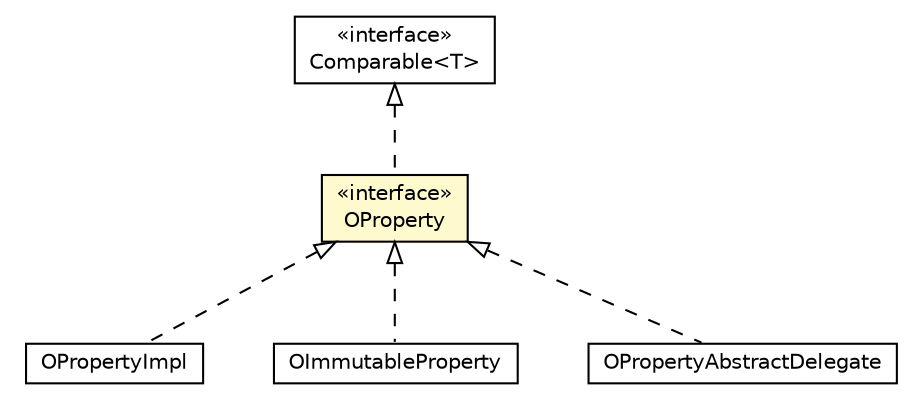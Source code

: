 #!/usr/local/bin/dot
#
# Class diagram 
# Generated by UMLGraph version R5_6-24-gf6e263 (http://www.umlgraph.org/)
#

digraph G {
	edge [fontname="Helvetica",fontsize=10,labelfontname="Helvetica",labelfontsize=10];
	node [fontname="Helvetica",fontsize=10,shape=plaintext];
	nodesep=0.25;
	ranksep=0.5;
	// com.orientechnologies.orient.core.metadata.schema.OProperty
	c2825167 [label=<<table title="com.orientechnologies.orient.core.metadata.schema.OProperty" border="0" cellborder="1" cellspacing="0" cellpadding="2" port="p" bgcolor="lemonChiffon" href="./OProperty.html">
		<tr><td><table border="0" cellspacing="0" cellpadding="1">
<tr><td align="center" balign="center"> &#171;interface&#187; </td></tr>
<tr><td align="center" balign="center"> OProperty </td></tr>
		</table></td></tr>
		</table>>, URL="./OProperty.html", fontname="Helvetica", fontcolor="black", fontsize=10.0];
	// com.orientechnologies.orient.core.metadata.schema.OPropertyImpl
	c2825170 [label=<<table title="com.orientechnologies.orient.core.metadata.schema.OPropertyImpl" border="0" cellborder="1" cellspacing="0" cellpadding="2" port="p" href="./OPropertyImpl.html">
		<tr><td><table border="0" cellspacing="0" cellpadding="1">
<tr><td align="center" balign="center"> OPropertyImpl </td></tr>
		</table></td></tr>
		</table>>, URL="./OPropertyImpl.html", fontname="Helvetica", fontcolor="black", fontsize=10.0];
	// com.orientechnologies.orient.core.metadata.schema.OImmutableProperty
	c2825172 [label=<<table title="com.orientechnologies.orient.core.metadata.schema.OImmutableProperty" border="0" cellborder="1" cellspacing="0" cellpadding="2" port="p" href="./OImmutableProperty.html">
		<tr><td><table border="0" cellspacing="0" cellpadding="1">
<tr><td align="center" balign="center"> OImmutableProperty </td></tr>
		</table></td></tr>
		</table>>, URL="./OImmutableProperty.html", fontname="Helvetica", fontcolor="black", fontsize=10.0];
	// com.orientechnologies.orient.core.metadata.schema.OPropertyAbstractDelegate
	c2825176 [label=<<table title="com.orientechnologies.orient.core.metadata.schema.OPropertyAbstractDelegate" border="0" cellborder="1" cellspacing="0" cellpadding="2" port="p" href="./OPropertyAbstractDelegate.html">
		<tr><td><table border="0" cellspacing="0" cellpadding="1">
<tr><td align="center" balign="center"> OPropertyAbstractDelegate </td></tr>
		</table></td></tr>
		</table>>, URL="./OPropertyAbstractDelegate.html", fontname="Helvetica", fontcolor="black", fontsize=10.0];
	//com.orientechnologies.orient.core.metadata.schema.OProperty implements java.lang.Comparable<T>
	c2826791:p -> c2825167:p [dir=back,arrowtail=empty,style=dashed];
	//com.orientechnologies.orient.core.metadata.schema.OPropertyImpl implements com.orientechnologies.orient.core.metadata.schema.OProperty
	c2825167:p -> c2825170:p [dir=back,arrowtail=empty,style=dashed];
	//com.orientechnologies.orient.core.metadata.schema.OImmutableProperty implements com.orientechnologies.orient.core.metadata.schema.OProperty
	c2825167:p -> c2825172:p [dir=back,arrowtail=empty,style=dashed];
	//com.orientechnologies.orient.core.metadata.schema.OPropertyAbstractDelegate implements com.orientechnologies.orient.core.metadata.schema.OProperty
	c2825167:p -> c2825176:p [dir=back,arrowtail=empty,style=dashed];
	// java.lang.Comparable<T>
	c2826791 [label=<<table title="java.lang.Comparable" border="0" cellborder="1" cellspacing="0" cellpadding="2" port="p" href="http://java.sun.com/j2se/1.4.2/docs/api/java/lang/Comparable.html">
		<tr><td><table border="0" cellspacing="0" cellpadding="1">
<tr><td align="center" balign="center"> &#171;interface&#187; </td></tr>
<tr><td align="center" balign="center"> Comparable&lt;T&gt; </td></tr>
		</table></td></tr>
		</table>>, URL="http://java.sun.com/j2se/1.4.2/docs/api/java/lang/Comparable.html", fontname="Helvetica", fontcolor="black", fontsize=10.0];
}

